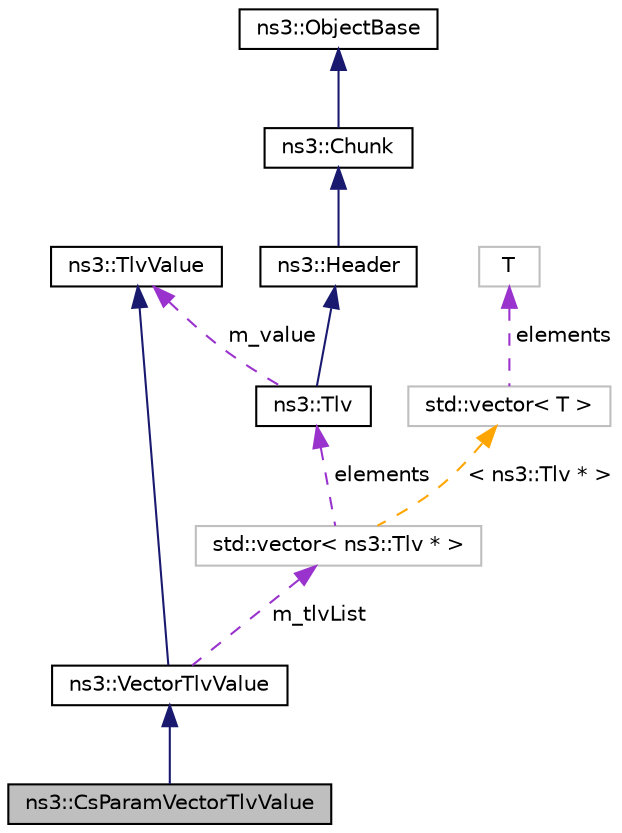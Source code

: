 digraph "ns3::CsParamVectorTlvValue"
{
 // LATEX_PDF_SIZE
  edge [fontname="Helvetica",fontsize="10",labelfontname="Helvetica",labelfontsize="10"];
  node [fontname="Helvetica",fontsize="10",shape=record];
  Node1 [label="ns3::CsParamVectorTlvValue",height=0.2,width=0.4,color="black", fillcolor="grey75", style="filled", fontcolor="black",tooltip="this class implements the convergence sub-layer descriptor as a tlv vector"];
  Node2 -> Node1 [dir="back",color="midnightblue",fontsize="10",style="solid",fontname="Helvetica"];
  Node2 [label="ns3::VectorTlvValue",height=0.2,width=0.4,color="black", fillcolor="white", style="filled",URL="$classns3_1_1_vector_tlv_value.html",tooltip="this class is used to implement a vector of values in one tlv value field"];
  Node3 -> Node2 [dir="back",color="midnightblue",fontsize="10",style="solid",fontname="Helvetica"];
  Node3 [label="ns3::TlvValue",height=0.2,width=0.4,color="black", fillcolor="white", style="filled",URL="$classns3_1_1_tlv_value.html",tooltip="The value field of a tlv can take different values (uint8_t, uint16, vector, ...)."];
  Node4 -> Node2 [dir="back",color="darkorchid3",fontsize="10",style="dashed",label=" m_tlvList" ,fontname="Helvetica"];
  Node4 [label="std::vector\< ns3::Tlv * \>",height=0.2,width=0.4,color="grey75", fillcolor="white", style="filled",tooltip=" "];
  Node5 -> Node4 [dir="back",color="darkorchid3",fontsize="10",style="dashed",label=" elements" ,fontname="Helvetica"];
  Node5 [label="ns3::Tlv",height=0.2,width=0.4,color="black", fillcolor="white", style="filled",URL="$classns3_1_1_tlv.html",tooltip="This class implements the Type-Len-Value structure channel encodings as described by \"IEEE Standard f..."];
  Node6 -> Node5 [dir="back",color="midnightblue",fontsize="10",style="solid",fontname="Helvetica"];
  Node6 [label="ns3::Header",height=0.2,width=0.4,color="black", fillcolor="white", style="filled",URL="$classns3_1_1_header.html",tooltip="Protocol header serialization and deserialization."];
  Node7 -> Node6 [dir="back",color="midnightblue",fontsize="10",style="solid",fontname="Helvetica"];
  Node7 [label="ns3::Chunk",height=0.2,width=0.4,color="black", fillcolor="white", style="filled",URL="$classns3_1_1_chunk.html",tooltip="abstract base class for ns3::Header and ns3::Trailer"];
  Node8 -> Node7 [dir="back",color="midnightblue",fontsize="10",style="solid",fontname="Helvetica"];
  Node8 [label="ns3::ObjectBase",height=0.2,width=0.4,color="black", fillcolor="white", style="filled",URL="$classns3_1_1_object_base.html",tooltip="Anchor the ns-3 type and attribute system."];
  Node3 -> Node5 [dir="back",color="darkorchid3",fontsize="10",style="dashed",label=" m_value" ,fontname="Helvetica"];
  Node9 -> Node4 [dir="back",color="orange",fontsize="10",style="dashed",label=" \< ns3::Tlv * \>" ,fontname="Helvetica"];
  Node9 [label="std::vector\< T \>",height=0.2,width=0.4,color="grey75", fillcolor="white", style="filled",tooltip=" "];
  Node10 -> Node9 [dir="back",color="darkorchid3",fontsize="10",style="dashed",label=" elements" ,fontname="Helvetica"];
  Node10 [label="T",height=0.2,width=0.4,color="grey75", fillcolor="white", style="filled",tooltip=" "];
}
